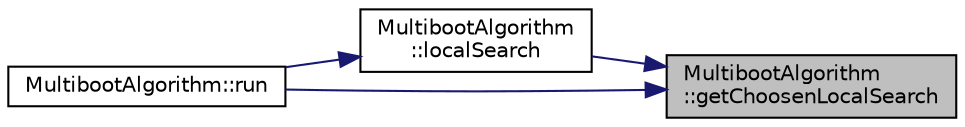 digraph "MultibootAlgorithm::getChoosenLocalSearch"
{
 // LATEX_PDF_SIZE
  edge [fontname="Helvetica",fontsize="10",labelfontname="Helvetica",labelfontsize="10"];
  node [fontname="Helvetica",fontsize="10",shape=record];
  rankdir="RL";
  Node1 [label="MultibootAlgorithm\l::getChoosenLocalSearch",height=0.2,width=0.4,color="black", fillcolor="grey75", style="filled", fontcolor="black",tooltip="Devuelve la búsqueda local que se ha seleccionado."];
  Node1 -> Node2 [dir="back",color="midnightblue",fontsize="10",style="solid",fontname="Helvetica"];
  Node2 [label="MultibootAlgorithm\l::localSearch",height=0.2,width=0.4,color="black", fillcolor="white", style="filled",URL="$class_multiboot_algorithm.html#a2d286b059b5752f0da963e0ece89204e",tooltip="Representa la búsqueda local greedy."];
  Node2 -> Node3 [dir="back",color="midnightblue",fontsize="10",style="solid",fontname="Helvetica"];
  Node3 [label="MultibootAlgorithm::run",height=0.2,width=0.4,color="black", fillcolor="white", style="filled",URL="$class_multiboot_algorithm.html#aa80ce488f75d97a6a208be3f6c94d08a",tooltip="Este método se encarga de ejecutar el algoritmo multiarranque, para ello se hace un preprocesamiento,..."];
  Node1 -> Node3 [dir="back",color="midnightblue",fontsize="10",style="solid",fontname="Helvetica"];
}

